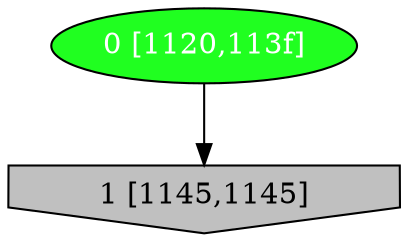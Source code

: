 diGraph server{
	server_0  [style=filled fillcolor="#20FF20" fontcolor="#ffffff" shape=oval label="0 [1120,113f]"]
	server_1  [style=filled fillcolor="#C0C0C0" fontcolor="#000000" shape=invhouse label="1 [1145,1145]"]

	server_0 -> server_1
}